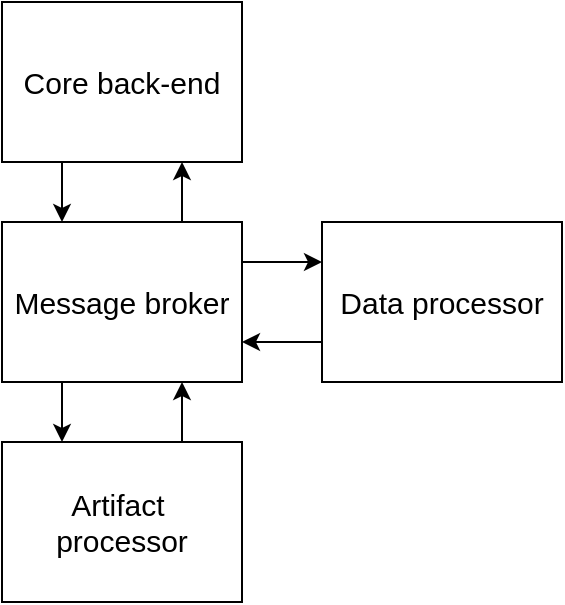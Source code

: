 <mxfile version="24.6.4" type="device">
  <diagram name="Страница — 1" id="Ry38BCuveJmgrmQgNOBJ">
    <mxGraphModel dx="1728" dy="953" grid="1" gridSize="10" guides="1" tooltips="1" connect="1" arrows="1" fold="1" page="1" pageScale="1" pageWidth="1169" pageHeight="827" math="0" shadow="0">
      <root>
        <mxCell id="0" />
        <mxCell id="1" parent="0" />
        <mxCell id="CA9aRV39laklr7qtcU_Z-8" style="edgeStyle=orthogonalEdgeStyle;rounded=0;orthogonalLoop=1;jettySize=auto;html=1;exitX=0.25;exitY=1;exitDx=0;exitDy=0;entryX=0.25;entryY=0;entryDx=0;entryDy=0;" edge="1" parent="1" source="CA9aRV39laklr7qtcU_Z-1" target="CA9aRV39laklr7qtcU_Z-2">
          <mxGeometry relative="1" as="geometry" />
        </mxCell>
        <mxCell id="CA9aRV39laklr7qtcU_Z-1" value="&lt;font style=&quot;font-size: 15px;&quot;&gt;Core back-end&lt;/font&gt;" style="rounded=0;whiteSpace=wrap;html=1;" vertex="1" parent="1">
          <mxGeometry x="280" y="200" width="120" height="80" as="geometry" />
        </mxCell>
        <mxCell id="CA9aRV39laklr7qtcU_Z-9" style="edgeStyle=orthogonalEdgeStyle;rounded=0;orthogonalLoop=1;jettySize=auto;html=1;exitX=0.75;exitY=0;exitDx=0;exitDy=0;entryX=0.75;entryY=1;entryDx=0;entryDy=0;" edge="1" parent="1" source="CA9aRV39laklr7qtcU_Z-2" target="CA9aRV39laklr7qtcU_Z-1">
          <mxGeometry relative="1" as="geometry" />
        </mxCell>
        <mxCell id="CA9aRV39laklr7qtcU_Z-10" style="edgeStyle=orthogonalEdgeStyle;rounded=0;orthogonalLoop=1;jettySize=auto;html=1;exitX=1;exitY=0.25;exitDx=0;exitDy=0;entryX=0;entryY=0.25;entryDx=0;entryDy=0;" edge="1" parent="1" source="CA9aRV39laklr7qtcU_Z-2" target="CA9aRV39laklr7qtcU_Z-3">
          <mxGeometry relative="1" as="geometry" />
        </mxCell>
        <mxCell id="CA9aRV39laklr7qtcU_Z-13" style="edgeStyle=orthogonalEdgeStyle;rounded=0;orthogonalLoop=1;jettySize=auto;html=1;exitX=0.25;exitY=1;exitDx=0;exitDy=0;entryX=0.25;entryY=0;entryDx=0;entryDy=0;" edge="1" parent="1" source="CA9aRV39laklr7qtcU_Z-2" target="CA9aRV39laklr7qtcU_Z-4">
          <mxGeometry relative="1" as="geometry" />
        </mxCell>
        <mxCell id="CA9aRV39laklr7qtcU_Z-2" value="&lt;font style=&quot;font-size: 15px;&quot;&gt;Message broker&lt;/font&gt;" style="rounded=0;whiteSpace=wrap;html=1;" vertex="1" parent="1">
          <mxGeometry x="280" y="310" width="120" height="80" as="geometry" />
        </mxCell>
        <mxCell id="CA9aRV39laklr7qtcU_Z-11" style="edgeStyle=orthogonalEdgeStyle;rounded=0;orthogonalLoop=1;jettySize=auto;html=1;exitX=0;exitY=0.75;exitDx=0;exitDy=0;entryX=1;entryY=0.75;entryDx=0;entryDy=0;" edge="1" parent="1" source="CA9aRV39laklr7qtcU_Z-3" target="CA9aRV39laklr7qtcU_Z-2">
          <mxGeometry relative="1" as="geometry" />
        </mxCell>
        <mxCell id="CA9aRV39laklr7qtcU_Z-3" value="&lt;font style=&quot;font-size: 15px;&quot;&gt;Data processor&lt;/font&gt;" style="rounded=0;whiteSpace=wrap;html=1;" vertex="1" parent="1">
          <mxGeometry x="440" y="310" width="120" height="80" as="geometry" />
        </mxCell>
        <mxCell id="CA9aRV39laklr7qtcU_Z-4" value="&lt;font style=&quot;font-size: 15px;&quot;&gt;Artifact&amp;nbsp;&lt;/font&gt;&lt;div&gt;&lt;font style=&quot;font-size: 15px;&quot;&gt;processor&lt;/font&gt;&lt;/div&gt;" style="rounded=0;whiteSpace=wrap;html=1;" vertex="1" parent="1">
          <mxGeometry x="280" y="420" width="120" height="80" as="geometry" />
        </mxCell>
        <mxCell id="CA9aRV39laklr7qtcU_Z-12" style="edgeStyle=orthogonalEdgeStyle;rounded=0;orthogonalLoop=1;jettySize=auto;html=1;exitX=0.75;exitY=0;exitDx=0;exitDy=0;entryX=0.75;entryY=1;entryDx=0;entryDy=0;" edge="1" parent="1" source="CA9aRV39laklr7qtcU_Z-4" target="CA9aRV39laklr7qtcU_Z-2">
          <mxGeometry relative="1" as="geometry" />
        </mxCell>
      </root>
    </mxGraphModel>
  </diagram>
</mxfile>
